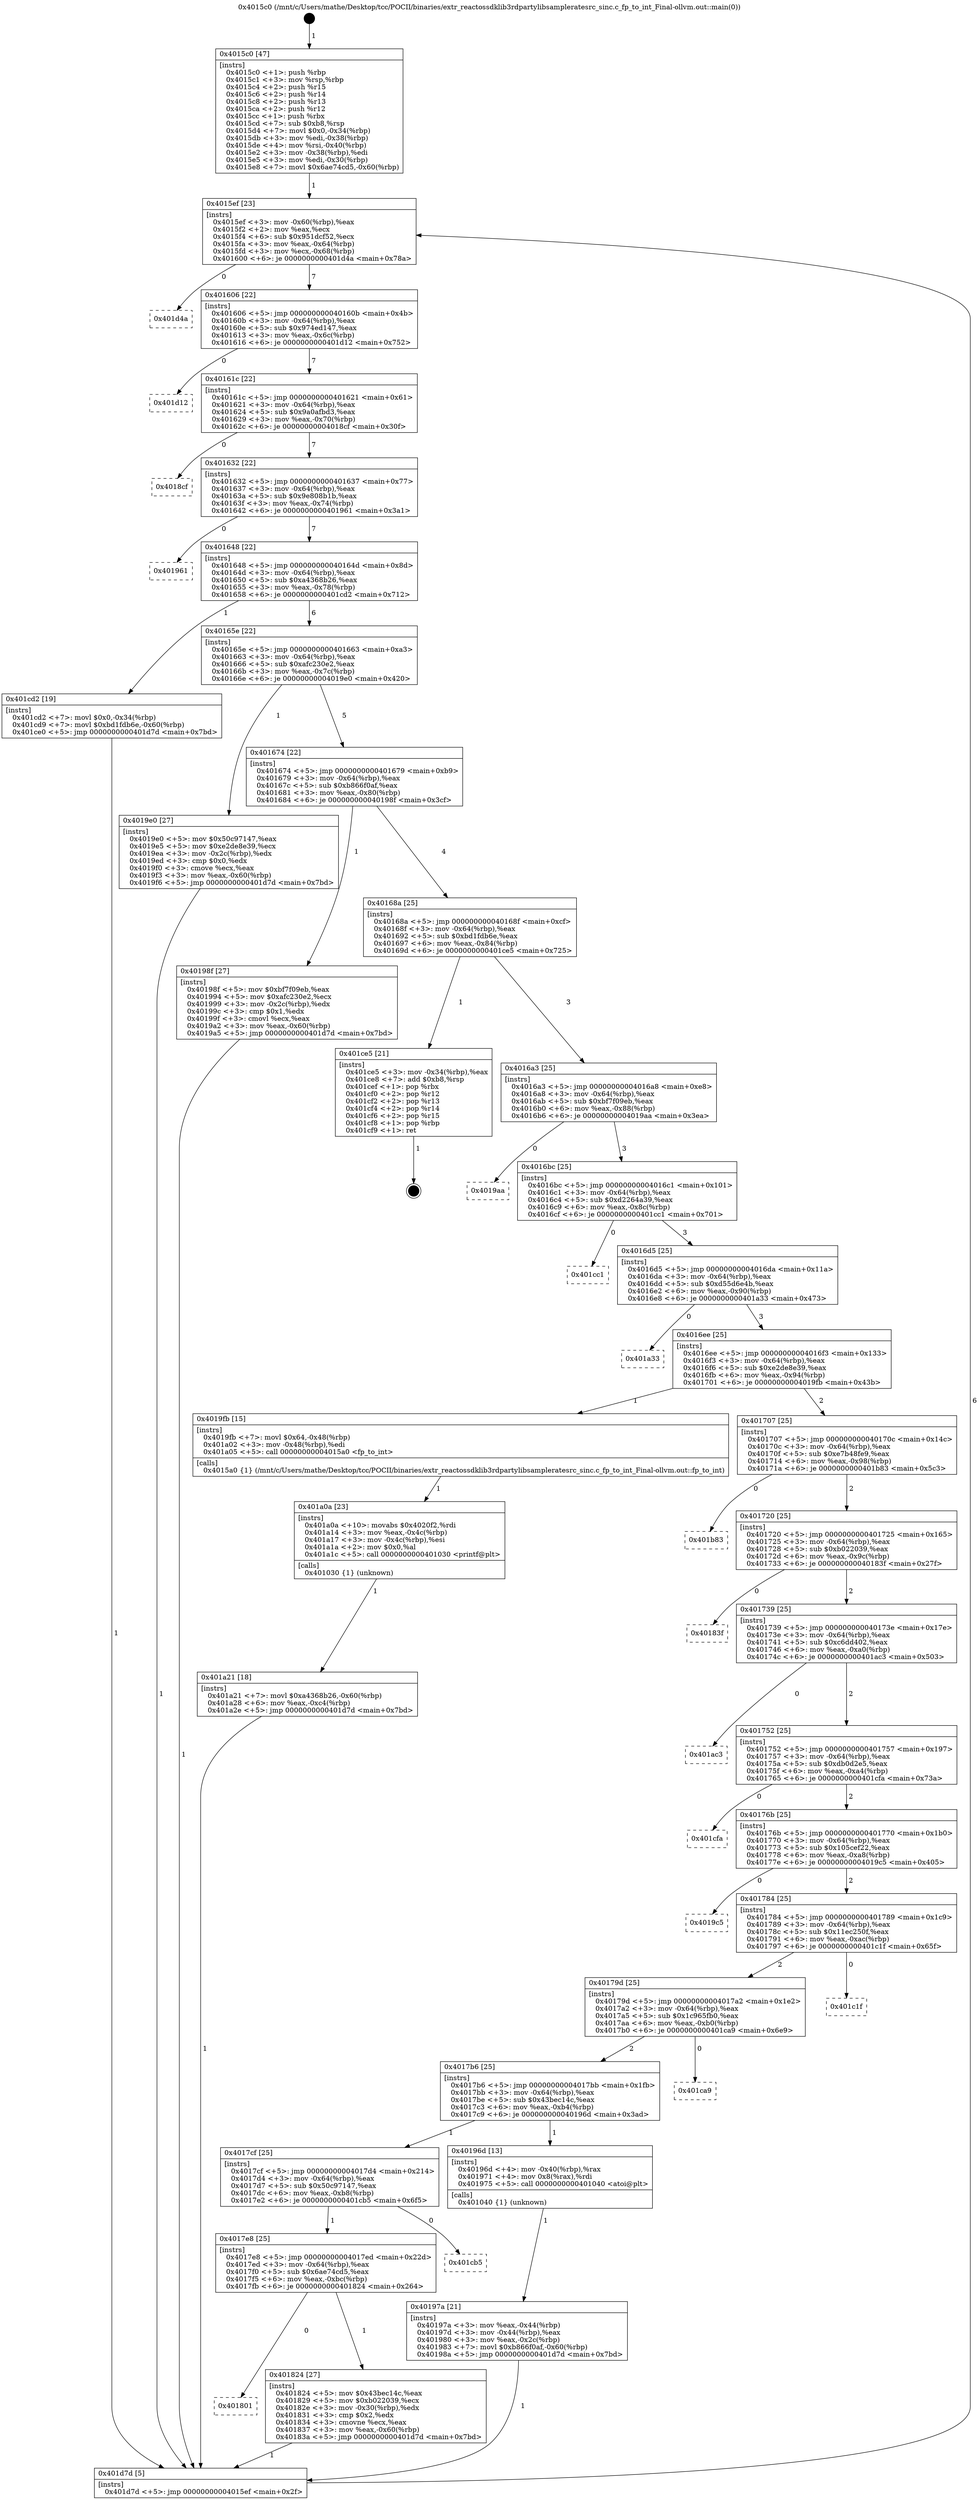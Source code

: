 digraph "0x4015c0" {
  label = "0x4015c0 (/mnt/c/Users/mathe/Desktop/tcc/POCII/binaries/extr_reactossdklib3rdpartylibsampleratesrc_sinc.c_fp_to_int_Final-ollvm.out::main(0))"
  labelloc = "t"
  node[shape=record]

  Entry [label="",width=0.3,height=0.3,shape=circle,fillcolor=black,style=filled]
  "0x4015ef" [label="{
     0x4015ef [23]\l
     | [instrs]\l
     &nbsp;&nbsp;0x4015ef \<+3\>: mov -0x60(%rbp),%eax\l
     &nbsp;&nbsp;0x4015f2 \<+2\>: mov %eax,%ecx\l
     &nbsp;&nbsp;0x4015f4 \<+6\>: sub $0x951dcf52,%ecx\l
     &nbsp;&nbsp;0x4015fa \<+3\>: mov %eax,-0x64(%rbp)\l
     &nbsp;&nbsp;0x4015fd \<+3\>: mov %ecx,-0x68(%rbp)\l
     &nbsp;&nbsp;0x401600 \<+6\>: je 0000000000401d4a \<main+0x78a\>\l
  }"]
  "0x401d4a" [label="{
     0x401d4a\l
  }", style=dashed]
  "0x401606" [label="{
     0x401606 [22]\l
     | [instrs]\l
     &nbsp;&nbsp;0x401606 \<+5\>: jmp 000000000040160b \<main+0x4b\>\l
     &nbsp;&nbsp;0x40160b \<+3\>: mov -0x64(%rbp),%eax\l
     &nbsp;&nbsp;0x40160e \<+5\>: sub $0x974ed147,%eax\l
     &nbsp;&nbsp;0x401613 \<+3\>: mov %eax,-0x6c(%rbp)\l
     &nbsp;&nbsp;0x401616 \<+6\>: je 0000000000401d12 \<main+0x752\>\l
  }"]
  Exit [label="",width=0.3,height=0.3,shape=circle,fillcolor=black,style=filled,peripheries=2]
  "0x401d12" [label="{
     0x401d12\l
  }", style=dashed]
  "0x40161c" [label="{
     0x40161c [22]\l
     | [instrs]\l
     &nbsp;&nbsp;0x40161c \<+5\>: jmp 0000000000401621 \<main+0x61\>\l
     &nbsp;&nbsp;0x401621 \<+3\>: mov -0x64(%rbp),%eax\l
     &nbsp;&nbsp;0x401624 \<+5\>: sub $0x9a0afbd3,%eax\l
     &nbsp;&nbsp;0x401629 \<+3\>: mov %eax,-0x70(%rbp)\l
     &nbsp;&nbsp;0x40162c \<+6\>: je 00000000004018cf \<main+0x30f\>\l
  }"]
  "0x401a21" [label="{
     0x401a21 [18]\l
     | [instrs]\l
     &nbsp;&nbsp;0x401a21 \<+7\>: movl $0xa4368b26,-0x60(%rbp)\l
     &nbsp;&nbsp;0x401a28 \<+6\>: mov %eax,-0xc4(%rbp)\l
     &nbsp;&nbsp;0x401a2e \<+5\>: jmp 0000000000401d7d \<main+0x7bd\>\l
  }"]
  "0x4018cf" [label="{
     0x4018cf\l
  }", style=dashed]
  "0x401632" [label="{
     0x401632 [22]\l
     | [instrs]\l
     &nbsp;&nbsp;0x401632 \<+5\>: jmp 0000000000401637 \<main+0x77\>\l
     &nbsp;&nbsp;0x401637 \<+3\>: mov -0x64(%rbp),%eax\l
     &nbsp;&nbsp;0x40163a \<+5\>: sub $0x9e808b1b,%eax\l
     &nbsp;&nbsp;0x40163f \<+3\>: mov %eax,-0x74(%rbp)\l
     &nbsp;&nbsp;0x401642 \<+6\>: je 0000000000401961 \<main+0x3a1\>\l
  }"]
  "0x401a0a" [label="{
     0x401a0a [23]\l
     | [instrs]\l
     &nbsp;&nbsp;0x401a0a \<+10\>: movabs $0x4020f2,%rdi\l
     &nbsp;&nbsp;0x401a14 \<+3\>: mov %eax,-0x4c(%rbp)\l
     &nbsp;&nbsp;0x401a17 \<+3\>: mov -0x4c(%rbp),%esi\l
     &nbsp;&nbsp;0x401a1a \<+2\>: mov $0x0,%al\l
     &nbsp;&nbsp;0x401a1c \<+5\>: call 0000000000401030 \<printf@plt\>\l
     | [calls]\l
     &nbsp;&nbsp;0x401030 \{1\} (unknown)\l
  }"]
  "0x401961" [label="{
     0x401961\l
  }", style=dashed]
  "0x401648" [label="{
     0x401648 [22]\l
     | [instrs]\l
     &nbsp;&nbsp;0x401648 \<+5\>: jmp 000000000040164d \<main+0x8d\>\l
     &nbsp;&nbsp;0x40164d \<+3\>: mov -0x64(%rbp),%eax\l
     &nbsp;&nbsp;0x401650 \<+5\>: sub $0xa4368b26,%eax\l
     &nbsp;&nbsp;0x401655 \<+3\>: mov %eax,-0x78(%rbp)\l
     &nbsp;&nbsp;0x401658 \<+6\>: je 0000000000401cd2 \<main+0x712\>\l
  }"]
  "0x40197a" [label="{
     0x40197a [21]\l
     | [instrs]\l
     &nbsp;&nbsp;0x40197a \<+3\>: mov %eax,-0x44(%rbp)\l
     &nbsp;&nbsp;0x40197d \<+3\>: mov -0x44(%rbp),%eax\l
     &nbsp;&nbsp;0x401980 \<+3\>: mov %eax,-0x2c(%rbp)\l
     &nbsp;&nbsp;0x401983 \<+7\>: movl $0xb866f0af,-0x60(%rbp)\l
     &nbsp;&nbsp;0x40198a \<+5\>: jmp 0000000000401d7d \<main+0x7bd\>\l
  }"]
  "0x401cd2" [label="{
     0x401cd2 [19]\l
     | [instrs]\l
     &nbsp;&nbsp;0x401cd2 \<+7\>: movl $0x0,-0x34(%rbp)\l
     &nbsp;&nbsp;0x401cd9 \<+7\>: movl $0xbd1fdb6e,-0x60(%rbp)\l
     &nbsp;&nbsp;0x401ce0 \<+5\>: jmp 0000000000401d7d \<main+0x7bd\>\l
  }"]
  "0x40165e" [label="{
     0x40165e [22]\l
     | [instrs]\l
     &nbsp;&nbsp;0x40165e \<+5\>: jmp 0000000000401663 \<main+0xa3\>\l
     &nbsp;&nbsp;0x401663 \<+3\>: mov -0x64(%rbp),%eax\l
     &nbsp;&nbsp;0x401666 \<+5\>: sub $0xafc230e2,%eax\l
     &nbsp;&nbsp;0x40166b \<+3\>: mov %eax,-0x7c(%rbp)\l
     &nbsp;&nbsp;0x40166e \<+6\>: je 00000000004019e0 \<main+0x420\>\l
  }"]
  "0x4015c0" [label="{
     0x4015c0 [47]\l
     | [instrs]\l
     &nbsp;&nbsp;0x4015c0 \<+1\>: push %rbp\l
     &nbsp;&nbsp;0x4015c1 \<+3\>: mov %rsp,%rbp\l
     &nbsp;&nbsp;0x4015c4 \<+2\>: push %r15\l
     &nbsp;&nbsp;0x4015c6 \<+2\>: push %r14\l
     &nbsp;&nbsp;0x4015c8 \<+2\>: push %r13\l
     &nbsp;&nbsp;0x4015ca \<+2\>: push %r12\l
     &nbsp;&nbsp;0x4015cc \<+1\>: push %rbx\l
     &nbsp;&nbsp;0x4015cd \<+7\>: sub $0xb8,%rsp\l
     &nbsp;&nbsp;0x4015d4 \<+7\>: movl $0x0,-0x34(%rbp)\l
     &nbsp;&nbsp;0x4015db \<+3\>: mov %edi,-0x38(%rbp)\l
     &nbsp;&nbsp;0x4015de \<+4\>: mov %rsi,-0x40(%rbp)\l
     &nbsp;&nbsp;0x4015e2 \<+3\>: mov -0x38(%rbp),%edi\l
     &nbsp;&nbsp;0x4015e5 \<+3\>: mov %edi,-0x30(%rbp)\l
     &nbsp;&nbsp;0x4015e8 \<+7\>: movl $0x6ae74cd5,-0x60(%rbp)\l
  }"]
  "0x4019e0" [label="{
     0x4019e0 [27]\l
     | [instrs]\l
     &nbsp;&nbsp;0x4019e0 \<+5\>: mov $0x50c97147,%eax\l
     &nbsp;&nbsp;0x4019e5 \<+5\>: mov $0xe2de8e39,%ecx\l
     &nbsp;&nbsp;0x4019ea \<+3\>: mov -0x2c(%rbp),%edx\l
     &nbsp;&nbsp;0x4019ed \<+3\>: cmp $0x0,%edx\l
     &nbsp;&nbsp;0x4019f0 \<+3\>: cmove %ecx,%eax\l
     &nbsp;&nbsp;0x4019f3 \<+3\>: mov %eax,-0x60(%rbp)\l
     &nbsp;&nbsp;0x4019f6 \<+5\>: jmp 0000000000401d7d \<main+0x7bd\>\l
  }"]
  "0x401674" [label="{
     0x401674 [22]\l
     | [instrs]\l
     &nbsp;&nbsp;0x401674 \<+5\>: jmp 0000000000401679 \<main+0xb9\>\l
     &nbsp;&nbsp;0x401679 \<+3\>: mov -0x64(%rbp),%eax\l
     &nbsp;&nbsp;0x40167c \<+5\>: sub $0xb866f0af,%eax\l
     &nbsp;&nbsp;0x401681 \<+3\>: mov %eax,-0x80(%rbp)\l
     &nbsp;&nbsp;0x401684 \<+6\>: je 000000000040198f \<main+0x3cf\>\l
  }"]
  "0x401d7d" [label="{
     0x401d7d [5]\l
     | [instrs]\l
     &nbsp;&nbsp;0x401d7d \<+5\>: jmp 00000000004015ef \<main+0x2f\>\l
  }"]
  "0x40198f" [label="{
     0x40198f [27]\l
     | [instrs]\l
     &nbsp;&nbsp;0x40198f \<+5\>: mov $0xbf7f09eb,%eax\l
     &nbsp;&nbsp;0x401994 \<+5\>: mov $0xafc230e2,%ecx\l
     &nbsp;&nbsp;0x401999 \<+3\>: mov -0x2c(%rbp),%edx\l
     &nbsp;&nbsp;0x40199c \<+3\>: cmp $0x1,%edx\l
     &nbsp;&nbsp;0x40199f \<+3\>: cmovl %ecx,%eax\l
     &nbsp;&nbsp;0x4019a2 \<+3\>: mov %eax,-0x60(%rbp)\l
     &nbsp;&nbsp;0x4019a5 \<+5\>: jmp 0000000000401d7d \<main+0x7bd\>\l
  }"]
  "0x40168a" [label="{
     0x40168a [25]\l
     | [instrs]\l
     &nbsp;&nbsp;0x40168a \<+5\>: jmp 000000000040168f \<main+0xcf\>\l
     &nbsp;&nbsp;0x40168f \<+3\>: mov -0x64(%rbp),%eax\l
     &nbsp;&nbsp;0x401692 \<+5\>: sub $0xbd1fdb6e,%eax\l
     &nbsp;&nbsp;0x401697 \<+6\>: mov %eax,-0x84(%rbp)\l
     &nbsp;&nbsp;0x40169d \<+6\>: je 0000000000401ce5 \<main+0x725\>\l
  }"]
  "0x401801" [label="{
     0x401801\l
  }", style=dashed]
  "0x401ce5" [label="{
     0x401ce5 [21]\l
     | [instrs]\l
     &nbsp;&nbsp;0x401ce5 \<+3\>: mov -0x34(%rbp),%eax\l
     &nbsp;&nbsp;0x401ce8 \<+7\>: add $0xb8,%rsp\l
     &nbsp;&nbsp;0x401cef \<+1\>: pop %rbx\l
     &nbsp;&nbsp;0x401cf0 \<+2\>: pop %r12\l
     &nbsp;&nbsp;0x401cf2 \<+2\>: pop %r13\l
     &nbsp;&nbsp;0x401cf4 \<+2\>: pop %r14\l
     &nbsp;&nbsp;0x401cf6 \<+2\>: pop %r15\l
     &nbsp;&nbsp;0x401cf8 \<+1\>: pop %rbp\l
     &nbsp;&nbsp;0x401cf9 \<+1\>: ret\l
  }"]
  "0x4016a3" [label="{
     0x4016a3 [25]\l
     | [instrs]\l
     &nbsp;&nbsp;0x4016a3 \<+5\>: jmp 00000000004016a8 \<main+0xe8\>\l
     &nbsp;&nbsp;0x4016a8 \<+3\>: mov -0x64(%rbp),%eax\l
     &nbsp;&nbsp;0x4016ab \<+5\>: sub $0xbf7f09eb,%eax\l
     &nbsp;&nbsp;0x4016b0 \<+6\>: mov %eax,-0x88(%rbp)\l
     &nbsp;&nbsp;0x4016b6 \<+6\>: je 00000000004019aa \<main+0x3ea\>\l
  }"]
  "0x401824" [label="{
     0x401824 [27]\l
     | [instrs]\l
     &nbsp;&nbsp;0x401824 \<+5\>: mov $0x43bec14c,%eax\l
     &nbsp;&nbsp;0x401829 \<+5\>: mov $0xb022039,%ecx\l
     &nbsp;&nbsp;0x40182e \<+3\>: mov -0x30(%rbp),%edx\l
     &nbsp;&nbsp;0x401831 \<+3\>: cmp $0x2,%edx\l
     &nbsp;&nbsp;0x401834 \<+3\>: cmovne %ecx,%eax\l
     &nbsp;&nbsp;0x401837 \<+3\>: mov %eax,-0x60(%rbp)\l
     &nbsp;&nbsp;0x40183a \<+5\>: jmp 0000000000401d7d \<main+0x7bd\>\l
  }"]
  "0x4019aa" [label="{
     0x4019aa\l
  }", style=dashed]
  "0x4016bc" [label="{
     0x4016bc [25]\l
     | [instrs]\l
     &nbsp;&nbsp;0x4016bc \<+5\>: jmp 00000000004016c1 \<main+0x101\>\l
     &nbsp;&nbsp;0x4016c1 \<+3\>: mov -0x64(%rbp),%eax\l
     &nbsp;&nbsp;0x4016c4 \<+5\>: sub $0xd2264a39,%eax\l
     &nbsp;&nbsp;0x4016c9 \<+6\>: mov %eax,-0x8c(%rbp)\l
     &nbsp;&nbsp;0x4016cf \<+6\>: je 0000000000401cc1 \<main+0x701\>\l
  }"]
  "0x4017e8" [label="{
     0x4017e8 [25]\l
     | [instrs]\l
     &nbsp;&nbsp;0x4017e8 \<+5\>: jmp 00000000004017ed \<main+0x22d\>\l
     &nbsp;&nbsp;0x4017ed \<+3\>: mov -0x64(%rbp),%eax\l
     &nbsp;&nbsp;0x4017f0 \<+5\>: sub $0x6ae74cd5,%eax\l
     &nbsp;&nbsp;0x4017f5 \<+6\>: mov %eax,-0xbc(%rbp)\l
     &nbsp;&nbsp;0x4017fb \<+6\>: je 0000000000401824 \<main+0x264\>\l
  }"]
  "0x401cc1" [label="{
     0x401cc1\l
  }", style=dashed]
  "0x4016d5" [label="{
     0x4016d5 [25]\l
     | [instrs]\l
     &nbsp;&nbsp;0x4016d5 \<+5\>: jmp 00000000004016da \<main+0x11a\>\l
     &nbsp;&nbsp;0x4016da \<+3\>: mov -0x64(%rbp),%eax\l
     &nbsp;&nbsp;0x4016dd \<+5\>: sub $0xd55d6e4b,%eax\l
     &nbsp;&nbsp;0x4016e2 \<+6\>: mov %eax,-0x90(%rbp)\l
     &nbsp;&nbsp;0x4016e8 \<+6\>: je 0000000000401a33 \<main+0x473\>\l
  }"]
  "0x401cb5" [label="{
     0x401cb5\l
  }", style=dashed]
  "0x401a33" [label="{
     0x401a33\l
  }", style=dashed]
  "0x4016ee" [label="{
     0x4016ee [25]\l
     | [instrs]\l
     &nbsp;&nbsp;0x4016ee \<+5\>: jmp 00000000004016f3 \<main+0x133\>\l
     &nbsp;&nbsp;0x4016f3 \<+3\>: mov -0x64(%rbp),%eax\l
     &nbsp;&nbsp;0x4016f6 \<+5\>: sub $0xe2de8e39,%eax\l
     &nbsp;&nbsp;0x4016fb \<+6\>: mov %eax,-0x94(%rbp)\l
     &nbsp;&nbsp;0x401701 \<+6\>: je 00000000004019fb \<main+0x43b\>\l
  }"]
  "0x4017cf" [label="{
     0x4017cf [25]\l
     | [instrs]\l
     &nbsp;&nbsp;0x4017cf \<+5\>: jmp 00000000004017d4 \<main+0x214\>\l
     &nbsp;&nbsp;0x4017d4 \<+3\>: mov -0x64(%rbp),%eax\l
     &nbsp;&nbsp;0x4017d7 \<+5\>: sub $0x50c97147,%eax\l
     &nbsp;&nbsp;0x4017dc \<+6\>: mov %eax,-0xb8(%rbp)\l
     &nbsp;&nbsp;0x4017e2 \<+6\>: je 0000000000401cb5 \<main+0x6f5\>\l
  }"]
  "0x4019fb" [label="{
     0x4019fb [15]\l
     | [instrs]\l
     &nbsp;&nbsp;0x4019fb \<+7\>: movl $0x64,-0x48(%rbp)\l
     &nbsp;&nbsp;0x401a02 \<+3\>: mov -0x48(%rbp),%edi\l
     &nbsp;&nbsp;0x401a05 \<+5\>: call 00000000004015a0 \<fp_to_int\>\l
     | [calls]\l
     &nbsp;&nbsp;0x4015a0 \{1\} (/mnt/c/Users/mathe/Desktop/tcc/POCII/binaries/extr_reactossdklib3rdpartylibsampleratesrc_sinc.c_fp_to_int_Final-ollvm.out::fp_to_int)\l
  }"]
  "0x401707" [label="{
     0x401707 [25]\l
     | [instrs]\l
     &nbsp;&nbsp;0x401707 \<+5\>: jmp 000000000040170c \<main+0x14c\>\l
     &nbsp;&nbsp;0x40170c \<+3\>: mov -0x64(%rbp),%eax\l
     &nbsp;&nbsp;0x40170f \<+5\>: sub $0xe7b48fe9,%eax\l
     &nbsp;&nbsp;0x401714 \<+6\>: mov %eax,-0x98(%rbp)\l
     &nbsp;&nbsp;0x40171a \<+6\>: je 0000000000401b83 \<main+0x5c3\>\l
  }"]
  "0x40196d" [label="{
     0x40196d [13]\l
     | [instrs]\l
     &nbsp;&nbsp;0x40196d \<+4\>: mov -0x40(%rbp),%rax\l
     &nbsp;&nbsp;0x401971 \<+4\>: mov 0x8(%rax),%rdi\l
     &nbsp;&nbsp;0x401975 \<+5\>: call 0000000000401040 \<atoi@plt\>\l
     | [calls]\l
     &nbsp;&nbsp;0x401040 \{1\} (unknown)\l
  }"]
  "0x401b83" [label="{
     0x401b83\l
  }", style=dashed]
  "0x401720" [label="{
     0x401720 [25]\l
     | [instrs]\l
     &nbsp;&nbsp;0x401720 \<+5\>: jmp 0000000000401725 \<main+0x165\>\l
     &nbsp;&nbsp;0x401725 \<+3\>: mov -0x64(%rbp),%eax\l
     &nbsp;&nbsp;0x401728 \<+5\>: sub $0xb022039,%eax\l
     &nbsp;&nbsp;0x40172d \<+6\>: mov %eax,-0x9c(%rbp)\l
     &nbsp;&nbsp;0x401733 \<+6\>: je 000000000040183f \<main+0x27f\>\l
  }"]
  "0x4017b6" [label="{
     0x4017b6 [25]\l
     | [instrs]\l
     &nbsp;&nbsp;0x4017b6 \<+5\>: jmp 00000000004017bb \<main+0x1fb\>\l
     &nbsp;&nbsp;0x4017bb \<+3\>: mov -0x64(%rbp),%eax\l
     &nbsp;&nbsp;0x4017be \<+5\>: sub $0x43bec14c,%eax\l
     &nbsp;&nbsp;0x4017c3 \<+6\>: mov %eax,-0xb4(%rbp)\l
     &nbsp;&nbsp;0x4017c9 \<+6\>: je 000000000040196d \<main+0x3ad\>\l
  }"]
  "0x40183f" [label="{
     0x40183f\l
  }", style=dashed]
  "0x401739" [label="{
     0x401739 [25]\l
     | [instrs]\l
     &nbsp;&nbsp;0x401739 \<+5\>: jmp 000000000040173e \<main+0x17e\>\l
     &nbsp;&nbsp;0x40173e \<+3\>: mov -0x64(%rbp),%eax\l
     &nbsp;&nbsp;0x401741 \<+5\>: sub $0xc6dd402,%eax\l
     &nbsp;&nbsp;0x401746 \<+6\>: mov %eax,-0xa0(%rbp)\l
     &nbsp;&nbsp;0x40174c \<+6\>: je 0000000000401ac3 \<main+0x503\>\l
  }"]
  "0x401ca9" [label="{
     0x401ca9\l
  }", style=dashed]
  "0x401ac3" [label="{
     0x401ac3\l
  }", style=dashed]
  "0x401752" [label="{
     0x401752 [25]\l
     | [instrs]\l
     &nbsp;&nbsp;0x401752 \<+5\>: jmp 0000000000401757 \<main+0x197\>\l
     &nbsp;&nbsp;0x401757 \<+3\>: mov -0x64(%rbp),%eax\l
     &nbsp;&nbsp;0x40175a \<+5\>: sub $0xdb0d2e5,%eax\l
     &nbsp;&nbsp;0x40175f \<+6\>: mov %eax,-0xa4(%rbp)\l
     &nbsp;&nbsp;0x401765 \<+6\>: je 0000000000401cfa \<main+0x73a\>\l
  }"]
  "0x40179d" [label="{
     0x40179d [25]\l
     | [instrs]\l
     &nbsp;&nbsp;0x40179d \<+5\>: jmp 00000000004017a2 \<main+0x1e2\>\l
     &nbsp;&nbsp;0x4017a2 \<+3\>: mov -0x64(%rbp),%eax\l
     &nbsp;&nbsp;0x4017a5 \<+5\>: sub $0x1c965fb0,%eax\l
     &nbsp;&nbsp;0x4017aa \<+6\>: mov %eax,-0xb0(%rbp)\l
     &nbsp;&nbsp;0x4017b0 \<+6\>: je 0000000000401ca9 \<main+0x6e9\>\l
  }"]
  "0x401cfa" [label="{
     0x401cfa\l
  }", style=dashed]
  "0x40176b" [label="{
     0x40176b [25]\l
     | [instrs]\l
     &nbsp;&nbsp;0x40176b \<+5\>: jmp 0000000000401770 \<main+0x1b0\>\l
     &nbsp;&nbsp;0x401770 \<+3\>: mov -0x64(%rbp),%eax\l
     &nbsp;&nbsp;0x401773 \<+5\>: sub $0x105cef22,%eax\l
     &nbsp;&nbsp;0x401778 \<+6\>: mov %eax,-0xa8(%rbp)\l
     &nbsp;&nbsp;0x40177e \<+6\>: je 00000000004019c5 \<main+0x405\>\l
  }"]
  "0x401c1f" [label="{
     0x401c1f\l
  }", style=dashed]
  "0x4019c5" [label="{
     0x4019c5\l
  }", style=dashed]
  "0x401784" [label="{
     0x401784 [25]\l
     | [instrs]\l
     &nbsp;&nbsp;0x401784 \<+5\>: jmp 0000000000401789 \<main+0x1c9\>\l
     &nbsp;&nbsp;0x401789 \<+3\>: mov -0x64(%rbp),%eax\l
     &nbsp;&nbsp;0x40178c \<+5\>: sub $0x11ec250f,%eax\l
     &nbsp;&nbsp;0x401791 \<+6\>: mov %eax,-0xac(%rbp)\l
     &nbsp;&nbsp;0x401797 \<+6\>: je 0000000000401c1f \<main+0x65f\>\l
  }"]
  Entry -> "0x4015c0" [label=" 1"]
  "0x4015ef" -> "0x401d4a" [label=" 0"]
  "0x4015ef" -> "0x401606" [label=" 7"]
  "0x401ce5" -> Exit [label=" 1"]
  "0x401606" -> "0x401d12" [label=" 0"]
  "0x401606" -> "0x40161c" [label=" 7"]
  "0x401cd2" -> "0x401d7d" [label=" 1"]
  "0x40161c" -> "0x4018cf" [label=" 0"]
  "0x40161c" -> "0x401632" [label=" 7"]
  "0x401a21" -> "0x401d7d" [label=" 1"]
  "0x401632" -> "0x401961" [label=" 0"]
  "0x401632" -> "0x401648" [label=" 7"]
  "0x401a0a" -> "0x401a21" [label=" 1"]
  "0x401648" -> "0x401cd2" [label=" 1"]
  "0x401648" -> "0x40165e" [label=" 6"]
  "0x4019fb" -> "0x401a0a" [label=" 1"]
  "0x40165e" -> "0x4019e0" [label=" 1"]
  "0x40165e" -> "0x401674" [label=" 5"]
  "0x4019e0" -> "0x401d7d" [label=" 1"]
  "0x401674" -> "0x40198f" [label=" 1"]
  "0x401674" -> "0x40168a" [label=" 4"]
  "0x40198f" -> "0x401d7d" [label=" 1"]
  "0x40168a" -> "0x401ce5" [label=" 1"]
  "0x40168a" -> "0x4016a3" [label=" 3"]
  "0x40197a" -> "0x401d7d" [label=" 1"]
  "0x4016a3" -> "0x4019aa" [label=" 0"]
  "0x4016a3" -> "0x4016bc" [label=" 3"]
  "0x40196d" -> "0x40197a" [label=" 1"]
  "0x4016bc" -> "0x401cc1" [label=" 0"]
  "0x4016bc" -> "0x4016d5" [label=" 3"]
  "0x4015c0" -> "0x4015ef" [label=" 1"]
  "0x4016d5" -> "0x401a33" [label=" 0"]
  "0x4016d5" -> "0x4016ee" [label=" 3"]
  "0x401824" -> "0x401d7d" [label=" 1"]
  "0x4016ee" -> "0x4019fb" [label=" 1"]
  "0x4016ee" -> "0x401707" [label=" 2"]
  "0x4017e8" -> "0x401824" [label=" 1"]
  "0x401707" -> "0x401b83" [label=" 0"]
  "0x401707" -> "0x401720" [label=" 2"]
  "0x401d7d" -> "0x4015ef" [label=" 6"]
  "0x401720" -> "0x40183f" [label=" 0"]
  "0x401720" -> "0x401739" [label=" 2"]
  "0x4017cf" -> "0x401cb5" [label=" 0"]
  "0x401739" -> "0x401ac3" [label=" 0"]
  "0x401739" -> "0x401752" [label=" 2"]
  "0x4017e8" -> "0x401801" [label=" 0"]
  "0x401752" -> "0x401cfa" [label=" 0"]
  "0x401752" -> "0x40176b" [label=" 2"]
  "0x4017b6" -> "0x40196d" [label=" 1"]
  "0x40176b" -> "0x4019c5" [label=" 0"]
  "0x40176b" -> "0x401784" [label=" 2"]
  "0x4017cf" -> "0x4017e8" [label=" 1"]
  "0x401784" -> "0x401c1f" [label=" 0"]
  "0x401784" -> "0x40179d" [label=" 2"]
  "0x4017b6" -> "0x4017cf" [label=" 1"]
  "0x40179d" -> "0x401ca9" [label=" 0"]
  "0x40179d" -> "0x4017b6" [label=" 2"]
}
